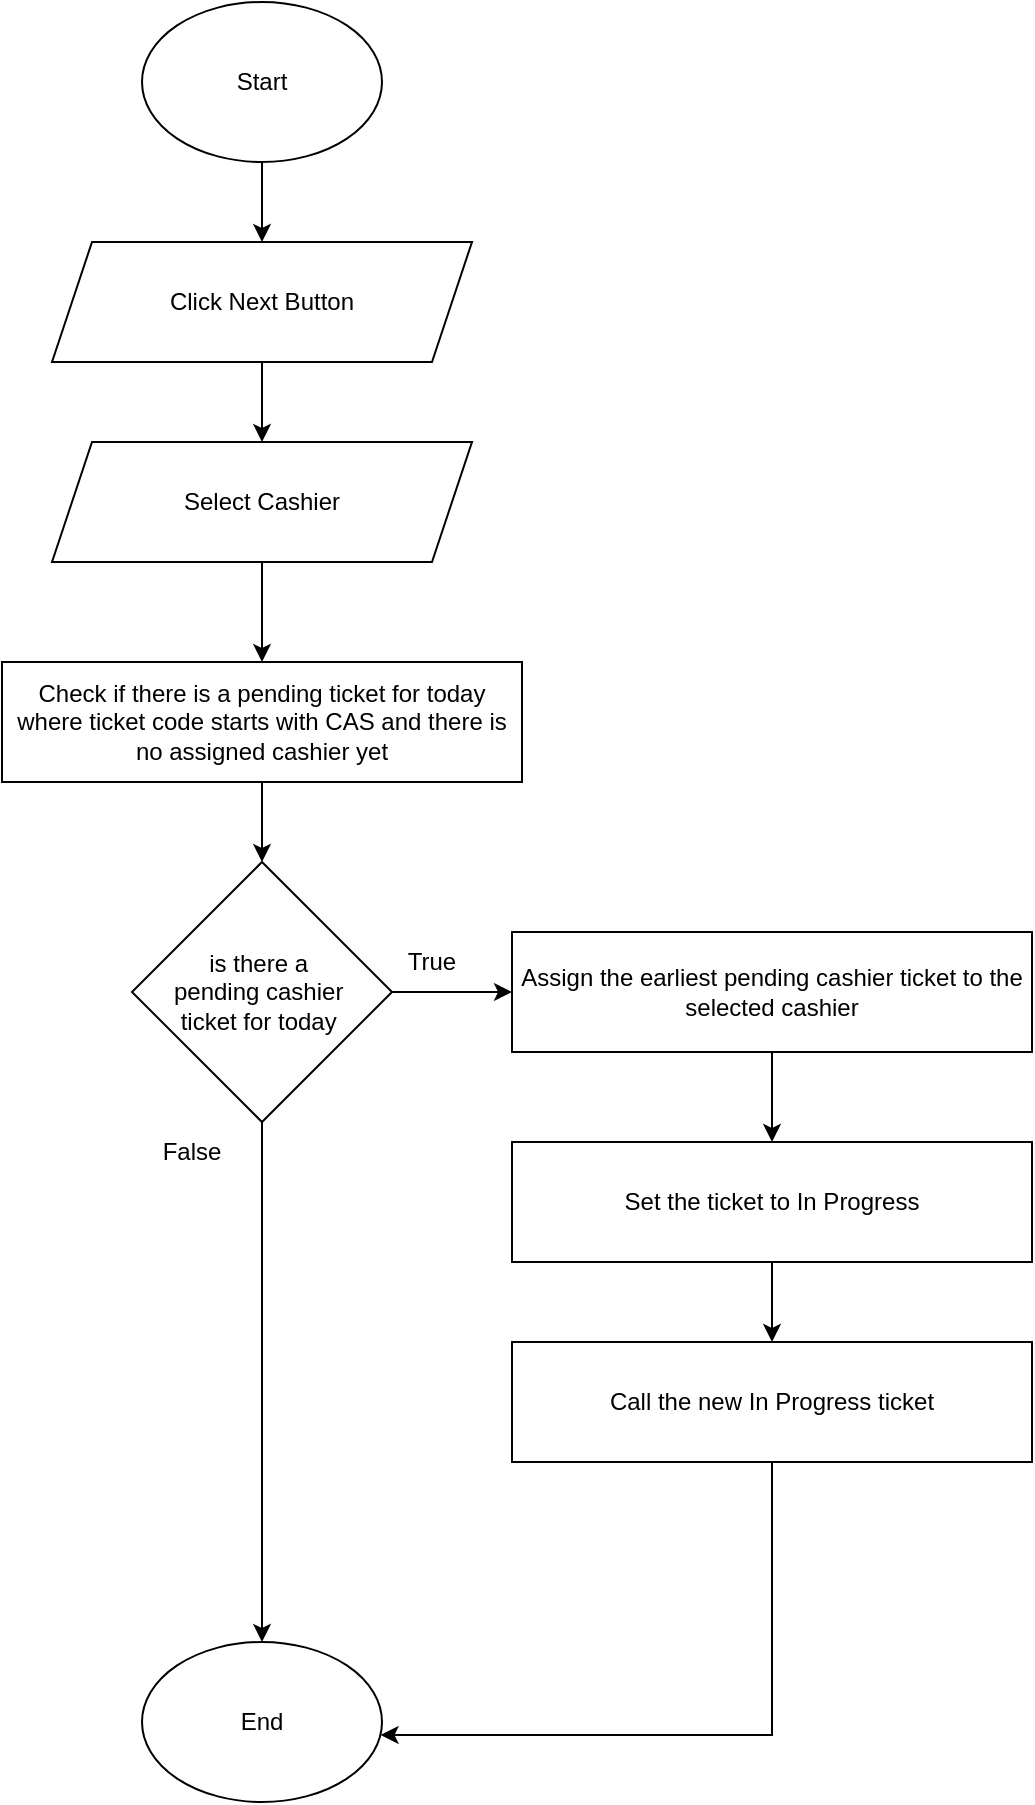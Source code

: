 <mxfile version="26.0.7">
  <diagram name="Page-1" id="xE_vV3PVWDX_XCTMbLwA">
    <mxGraphModel dx="863" dy="505" grid="1" gridSize="10" guides="1" tooltips="1" connect="1" arrows="1" fold="1" page="1" pageScale="1" pageWidth="850" pageHeight="1100" math="0" shadow="0">
      <root>
        <mxCell id="0" />
        <mxCell id="1" parent="0" />
        <mxCell id="4XFLxhsdYhS09BhxLMCZ-11" style="edgeStyle=orthogonalEdgeStyle;rounded=0;orthogonalLoop=1;jettySize=auto;html=1;entryX=0.5;entryY=0;entryDx=0;entryDy=0;" edge="1" parent="1" source="4XFLxhsdYhS09BhxLMCZ-1" target="4XFLxhsdYhS09BhxLMCZ-2">
          <mxGeometry relative="1" as="geometry" />
        </mxCell>
        <mxCell id="4XFLxhsdYhS09BhxLMCZ-1" value="Start" style="ellipse;whiteSpace=wrap;html=1;" vertex="1" parent="1">
          <mxGeometry x="365" y="20" width="120" height="80" as="geometry" />
        </mxCell>
        <mxCell id="4XFLxhsdYhS09BhxLMCZ-6" style="edgeStyle=orthogonalEdgeStyle;rounded=0;orthogonalLoop=1;jettySize=auto;html=1;entryX=0.5;entryY=0;entryDx=0;entryDy=0;" edge="1" parent="1" source="4XFLxhsdYhS09BhxLMCZ-2" target="4XFLxhsdYhS09BhxLMCZ-3">
          <mxGeometry relative="1" as="geometry" />
        </mxCell>
        <mxCell id="4XFLxhsdYhS09BhxLMCZ-2" value="Click Next Button" style="shape=parallelogram;perimeter=parallelogramPerimeter;whiteSpace=wrap;html=1;fixedSize=1;" vertex="1" parent="1">
          <mxGeometry x="320" y="140" width="210" height="60" as="geometry" />
        </mxCell>
        <mxCell id="4XFLxhsdYhS09BhxLMCZ-7" style="edgeStyle=orthogonalEdgeStyle;rounded=0;orthogonalLoop=1;jettySize=auto;html=1;entryX=0.5;entryY=0;entryDx=0;entryDy=0;" edge="1" parent="1" source="4XFLxhsdYhS09BhxLMCZ-3" target="4XFLxhsdYhS09BhxLMCZ-5">
          <mxGeometry relative="1" as="geometry" />
        </mxCell>
        <mxCell id="4XFLxhsdYhS09BhxLMCZ-3" value="Select Cashier" style="shape=parallelogram;perimeter=parallelogramPerimeter;whiteSpace=wrap;html=1;fixedSize=1;" vertex="1" parent="1">
          <mxGeometry x="320" y="240" width="210" height="60" as="geometry" />
        </mxCell>
        <mxCell id="4XFLxhsdYhS09BhxLMCZ-10" style="edgeStyle=orthogonalEdgeStyle;rounded=0;orthogonalLoop=1;jettySize=auto;html=1;entryX=0.5;entryY=0;entryDx=0;entryDy=0;" edge="1" parent="1" source="4XFLxhsdYhS09BhxLMCZ-5" target="4XFLxhsdYhS09BhxLMCZ-9">
          <mxGeometry relative="1" as="geometry" />
        </mxCell>
        <mxCell id="4XFLxhsdYhS09BhxLMCZ-5" value="Check if there is a pending ticket for today where ticket code starts with CAS and there is no assigned cashier yet" style="rounded=0;whiteSpace=wrap;html=1;" vertex="1" parent="1">
          <mxGeometry x="295" y="350" width="260" height="60" as="geometry" />
        </mxCell>
        <mxCell id="4XFLxhsdYhS09BhxLMCZ-16" style="edgeStyle=orthogonalEdgeStyle;rounded=0;orthogonalLoop=1;jettySize=auto;html=1;entryX=0;entryY=0.5;entryDx=0;entryDy=0;" edge="1" parent="1" source="4XFLxhsdYhS09BhxLMCZ-9" target="4XFLxhsdYhS09BhxLMCZ-13">
          <mxGeometry relative="1" as="geometry" />
        </mxCell>
        <mxCell id="4XFLxhsdYhS09BhxLMCZ-20" style="edgeStyle=orthogonalEdgeStyle;rounded=0;orthogonalLoop=1;jettySize=auto;html=1;entryX=0.5;entryY=0;entryDx=0;entryDy=0;" edge="1" parent="1" source="4XFLxhsdYhS09BhxLMCZ-9" target="4XFLxhsdYhS09BhxLMCZ-12">
          <mxGeometry relative="1" as="geometry" />
        </mxCell>
        <mxCell id="4XFLxhsdYhS09BhxLMCZ-9" value="is there&amp;nbsp;&lt;span style=&quot;background-color: transparent; color: light-dark(rgb(0, 0, 0), rgb(255, 255, 255));&quot;&gt;a&amp;nbsp;&lt;/span&gt;&lt;div&gt;&lt;span style=&quot;background-color: transparent; color: light-dark(rgb(0, 0, 0), rgb(255, 255, 255));&quot;&gt;pending cashier&amp;nbsp;&lt;/span&gt;&lt;/div&gt;&lt;div&gt;&lt;span style=&quot;background-color: transparent; color: light-dark(rgb(0, 0, 0), rgb(255, 255, 255));&quot;&gt;ticket for today&amp;nbsp;&lt;/span&gt;&lt;/div&gt;" style="rhombus;whiteSpace=wrap;html=1;" vertex="1" parent="1">
          <mxGeometry x="360" y="450" width="130" height="130" as="geometry" />
        </mxCell>
        <mxCell id="4XFLxhsdYhS09BhxLMCZ-12" value="End" style="ellipse;whiteSpace=wrap;html=1;" vertex="1" parent="1">
          <mxGeometry x="365" y="840" width="120" height="80" as="geometry" />
        </mxCell>
        <mxCell id="4XFLxhsdYhS09BhxLMCZ-17" style="edgeStyle=orthogonalEdgeStyle;rounded=0;orthogonalLoop=1;jettySize=auto;html=1;entryX=0.5;entryY=0;entryDx=0;entryDy=0;" edge="1" parent="1" source="4XFLxhsdYhS09BhxLMCZ-13" target="4XFLxhsdYhS09BhxLMCZ-14">
          <mxGeometry relative="1" as="geometry" />
        </mxCell>
        <mxCell id="4XFLxhsdYhS09BhxLMCZ-13" value="Assign the earliest pending cashier ticket to the selected cashier" style="rounded=0;whiteSpace=wrap;html=1;" vertex="1" parent="1">
          <mxGeometry x="550" y="485" width="260" height="60" as="geometry" />
        </mxCell>
        <mxCell id="4XFLxhsdYhS09BhxLMCZ-18" style="edgeStyle=orthogonalEdgeStyle;rounded=0;orthogonalLoop=1;jettySize=auto;html=1;entryX=0.5;entryY=0;entryDx=0;entryDy=0;" edge="1" parent="1" source="4XFLxhsdYhS09BhxLMCZ-14" target="4XFLxhsdYhS09BhxLMCZ-15">
          <mxGeometry relative="1" as="geometry" />
        </mxCell>
        <mxCell id="4XFLxhsdYhS09BhxLMCZ-14" value="Set the ticket to In Progress" style="rounded=0;whiteSpace=wrap;html=1;" vertex="1" parent="1">
          <mxGeometry x="550" y="590" width="260" height="60" as="geometry" />
        </mxCell>
        <mxCell id="4XFLxhsdYhS09BhxLMCZ-15" value="Call the new In Progress ticket" style="rounded=0;whiteSpace=wrap;html=1;" vertex="1" parent="1">
          <mxGeometry x="550" y="690" width="260" height="60" as="geometry" />
        </mxCell>
        <mxCell id="4XFLxhsdYhS09BhxLMCZ-19" style="edgeStyle=orthogonalEdgeStyle;rounded=0;orthogonalLoop=1;jettySize=auto;html=1;entryX=0.994;entryY=0.581;entryDx=0;entryDy=0;entryPerimeter=0;exitX=0.5;exitY=1;exitDx=0;exitDy=0;" edge="1" parent="1" source="4XFLxhsdYhS09BhxLMCZ-15" target="4XFLxhsdYhS09BhxLMCZ-12">
          <mxGeometry relative="1" as="geometry" />
        </mxCell>
        <mxCell id="4XFLxhsdYhS09BhxLMCZ-21" value="True" style="text;html=1;align=center;verticalAlign=middle;whiteSpace=wrap;rounded=0;" vertex="1" parent="1">
          <mxGeometry x="480" y="485" width="60" height="30" as="geometry" />
        </mxCell>
        <mxCell id="4XFLxhsdYhS09BhxLMCZ-22" value="False" style="text;html=1;align=center;verticalAlign=middle;whiteSpace=wrap;rounded=0;" vertex="1" parent="1">
          <mxGeometry x="360" y="580" width="60" height="30" as="geometry" />
        </mxCell>
      </root>
    </mxGraphModel>
  </diagram>
</mxfile>
